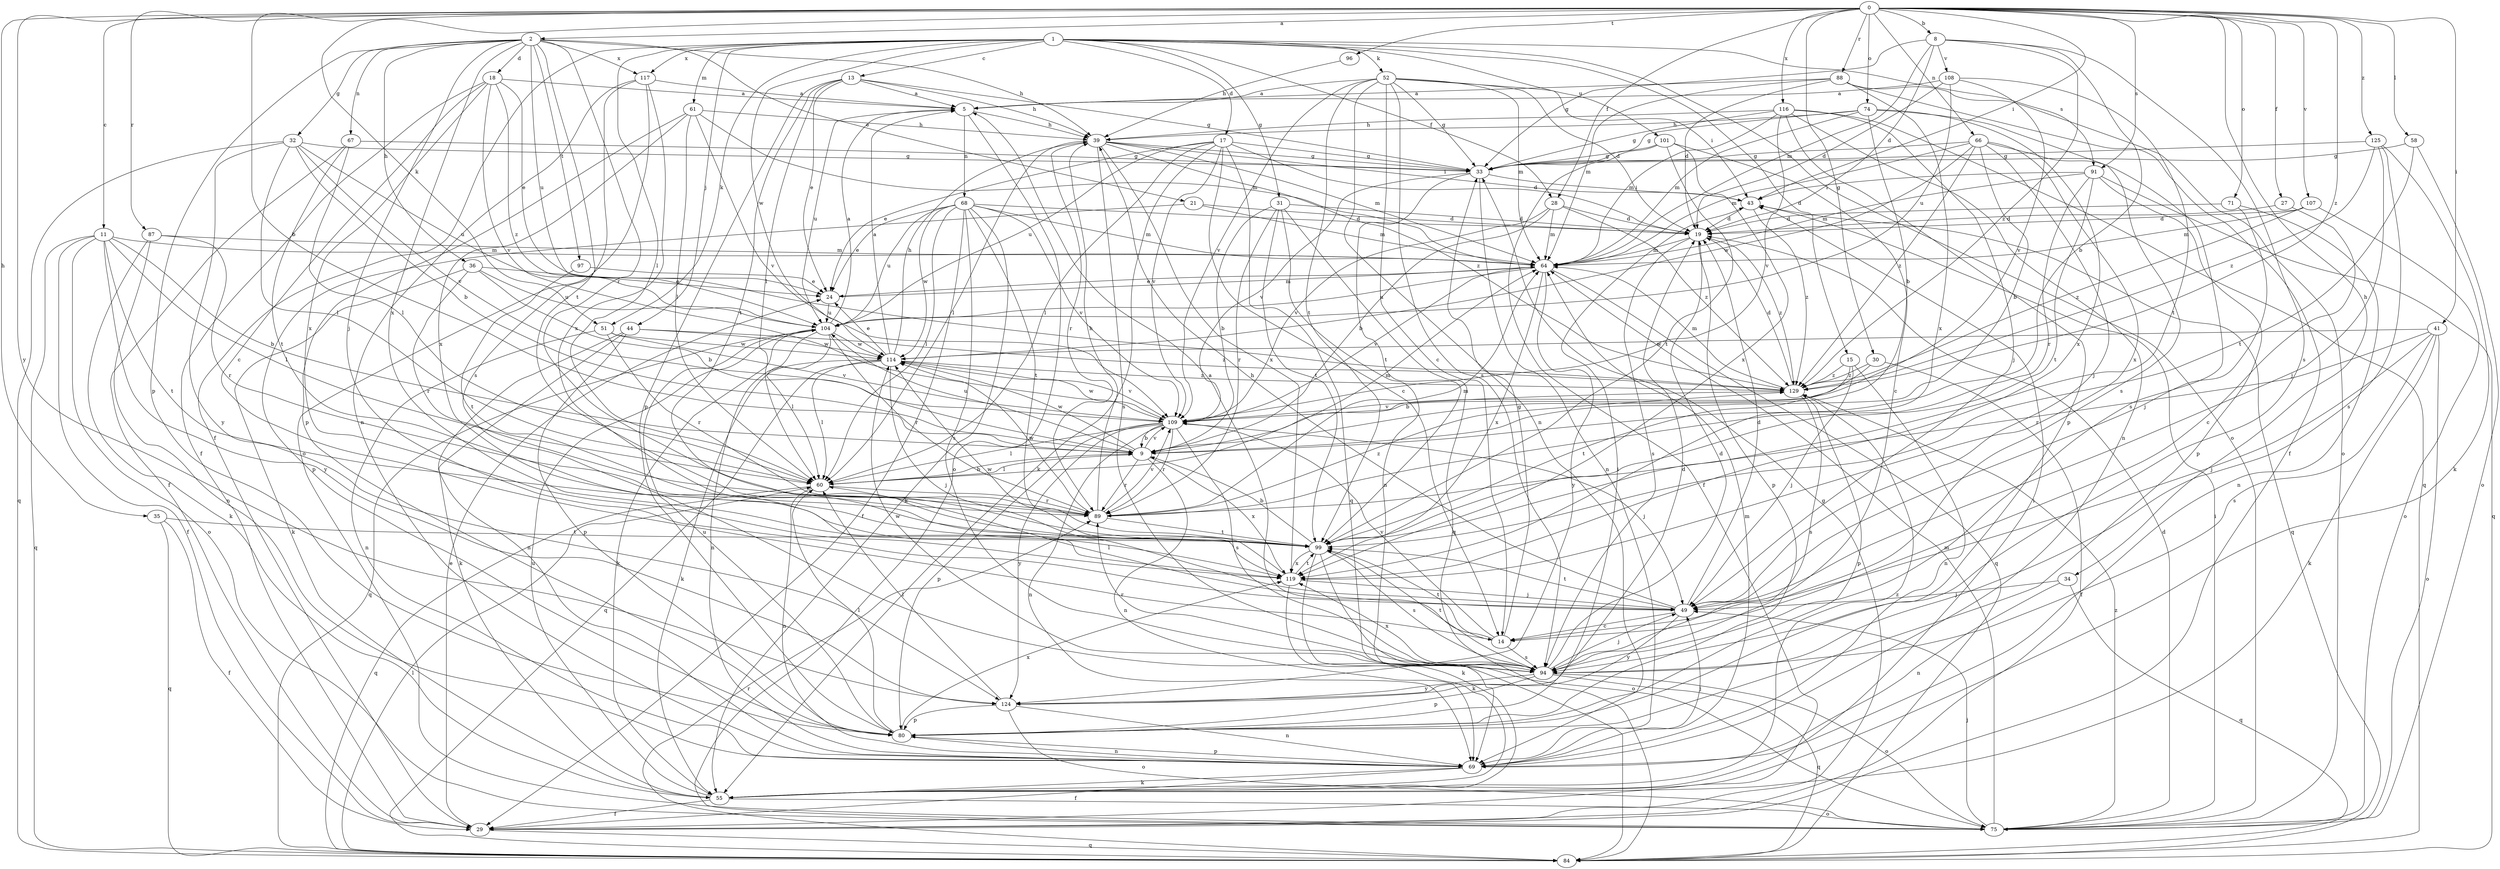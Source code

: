 strict digraph  {
0;
1;
2;
5;
8;
9;
11;
13;
14;
15;
17;
18;
19;
21;
24;
27;
28;
29;
30;
31;
32;
33;
34;
35;
36;
39;
41;
43;
44;
49;
51;
52;
55;
58;
60;
61;
64;
66;
67;
68;
69;
71;
74;
75;
80;
84;
87;
88;
89;
91;
94;
96;
97;
99;
101;
104;
107;
108;
109;
114;
116;
117;
119;
124;
125;
129;
0 -> 2  [label=a];
0 -> 8  [label=b];
0 -> 9  [label=b];
0 -> 11  [label=c];
0 -> 27  [label=f];
0 -> 28  [label=f];
0 -> 30  [label=g];
0 -> 34  [label=h];
0 -> 35  [label=h];
0 -> 41  [label=i];
0 -> 43  [label=i];
0 -> 51  [label=k];
0 -> 58  [label=l];
0 -> 66  [label=n];
0 -> 71  [label=o];
0 -> 74  [label=o];
0 -> 87  [label=r];
0 -> 88  [label=r];
0 -> 91  [label=s];
0 -> 96  [label=t];
0 -> 107  [label=v];
0 -> 116  [label=x];
0 -> 124  [label=y];
0 -> 125  [label=z];
0 -> 129  [label=z];
1 -> 13  [label=c];
1 -> 15  [label=d];
1 -> 17  [label=d];
1 -> 28  [label=f];
1 -> 29  [label=f];
1 -> 31  [label=g];
1 -> 44  [label=j];
1 -> 51  [label=k];
1 -> 52  [label=k];
1 -> 60  [label=l];
1 -> 61  [label=m];
1 -> 75  [label=o];
1 -> 91  [label=s];
1 -> 101  [label=u];
1 -> 114  [label=w];
1 -> 117  [label=x];
2 -> 18  [label=d];
2 -> 21  [label=e];
2 -> 32  [label=g];
2 -> 36  [label=h];
2 -> 39  [label=h];
2 -> 49  [label=j];
2 -> 67  [label=n];
2 -> 80  [label=p];
2 -> 89  [label=r];
2 -> 97  [label=t];
2 -> 99  [label=t];
2 -> 104  [label=u];
2 -> 117  [label=x];
2 -> 119  [label=x];
5 -> 39  [label=h];
5 -> 68  [label=n];
5 -> 75  [label=o];
5 -> 104  [label=u];
8 -> 9  [label=b];
8 -> 19  [label=d];
8 -> 33  [label=g];
8 -> 64  [label=m];
8 -> 94  [label=s];
8 -> 108  [label=v];
8 -> 129  [label=z];
9 -> 60  [label=l];
9 -> 69  [label=n];
9 -> 89  [label=r];
9 -> 104  [label=u];
9 -> 109  [label=v];
9 -> 114  [label=w];
9 -> 119  [label=x];
11 -> 9  [label=b];
11 -> 29  [label=f];
11 -> 60  [label=l];
11 -> 64  [label=m];
11 -> 75  [label=o];
11 -> 84  [label=q];
11 -> 99  [label=t];
11 -> 124  [label=y];
13 -> 5  [label=a];
13 -> 24  [label=e];
13 -> 33  [label=g];
13 -> 39  [label=h];
13 -> 60  [label=l];
13 -> 80  [label=p];
13 -> 99  [label=t];
14 -> 5  [label=a];
14 -> 33  [label=g];
14 -> 94  [label=s];
14 -> 99  [label=t];
14 -> 109  [label=v];
15 -> 49  [label=j];
15 -> 69  [label=n];
15 -> 99  [label=t];
15 -> 129  [label=z];
17 -> 14  [label=c];
17 -> 19  [label=d];
17 -> 24  [label=e];
17 -> 33  [label=g];
17 -> 55  [label=k];
17 -> 60  [label=l];
17 -> 84  [label=q];
17 -> 104  [label=u];
17 -> 109  [label=v];
18 -> 5  [label=a];
18 -> 14  [label=c];
18 -> 24  [label=e];
18 -> 29  [label=f];
18 -> 109  [label=v];
18 -> 119  [label=x];
18 -> 129  [label=z];
19 -> 64  [label=m];
19 -> 80  [label=p];
19 -> 94  [label=s];
19 -> 129  [label=z];
21 -> 19  [label=d];
21 -> 64  [label=m];
21 -> 80  [label=p];
24 -> 64  [label=m];
24 -> 104  [label=u];
27 -> 14  [label=c];
27 -> 19  [label=d];
28 -> 9  [label=b];
28 -> 19  [label=d];
28 -> 64  [label=m];
28 -> 109  [label=v];
28 -> 129  [label=z];
29 -> 24  [label=e];
29 -> 33  [label=g];
29 -> 84  [label=q];
30 -> 9  [label=b];
30 -> 29  [label=f];
30 -> 129  [label=z];
31 -> 9  [label=b];
31 -> 19  [label=d];
31 -> 69  [label=n];
31 -> 84  [label=q];
31 -> 89  [label=r];
31 -> 99  [label=t];
32 -> 9  [label=b];
32 -> 33  [label=g];
32 -> 60  [label=l];
32 -> 84  [label=q];
32 -> 104  [label=u];
32 -> 109  [label=v];
32 -> 124  [label=y];
33 -> 43  [label=i];
33 -> 69  [label=n];
33 -> 99  [label=t];
33 -> 109  [label=v];
34 -> 49  [label=j];
34 -> 69  [label=n];
34 -> 84  [label=q];
35 -> 29  [label=f];
35 -> 84  [label=q];
35 -> 99  [label=t];
36 -> 9  [label=b];
36 -> 24  [label=e];
36 -> 55  [label=k];
36 -> 89  [label=r];
36 -> 104  [label=u];
39 -> 33  [label=g];
39 -> 43  [label=i];
39 -> 60  [label=l];
39 -> 64  [label=m];
39 -> 89  [label=r];
39 -> 94  [label=s];
39 -> 119  [label=x];
39 -> 129  [label=z];
41 -> 49  [label=j];
41 -> 55  [label=k];
41 -> 75  [label=o];
41 -> 89  [label=r];
41 -> 94  [label=s];
41 -> 114  [label=w];
43 -> 19  [label=d];
43 -> 84  [label=q];
43 -> 129  [label=z];
44 -> 55  [label=k];
44 -> 69  [label=n];
44 -> 80  [label=p];
44 -> 114  [label=w];
44 -> 129  [label=z];
49 -> 14  [label=c];
49 -> 19  [label=d];
49 -> 39  [label=h];
49 -> 60  [label=l];
49 -> 99  [label=t];
49 -> 124  [label=y];
51 -> 69  [label=n];
51 -> 89  [label=r];
51 -> 109  [label=v];
51 -> 114  [label=w];
52 -> 5  [label=a];
52 -> 14  [label=c];
52 -> 19  [label=d];
52 -> 33  [label=g];
52 -> 43  [label=i];
52 -> 64  [label=m];
52 -> 69  [label=n];
52 -> 94  [label=s];
52 -> 99  [label=t];
52 -> 109  [label=v];
55 -> 29  [label=f];
55 -> 43  [label=i];
55 -> 75  [label=o];
55 -> 104  [label=u];
55 -> 129  [label=z];
58 -> 33  [label=g];
58 -> 75  [label=o];
58 -> 99  [label=t];
60 -> 9  [label=b];
60 -> 64  [label=m];
60 -> 69  [label=n];
60 -> 84  [label=q];
60 -> 89  [label=r];
61 -> 39  [label=h];
61 -> 60  [label=l];
61 -> 64  [label=m];
61 -> 80  [label=p];
61 -> 109  [label=v];
61 -> 119  [label=x];
64 -> 24  [label=e];
64 -> 84  [label=q];
64 -> 104  [label=u];
64 -> 109  [label=v];
64 -> 119  [label=x];
64 -> 124  [label=y];
66 -> 9  [label=b];
66 -> 33  [label=g];
66 -> 49  [label=j];
66 -> 64  [label=m];
66 -> 94  [label=s];
66 -> 114  [label=w];
66 -> 119  [label=x];
66 -> 129  [label=z];
67 -> 29  [label=f];
67 -> 33  [label=g];
67 -> 60  [label=l];
67 -> 99  [label=t];
68 -> 19  [label=d];
68 -> 24  [label=e];
68 -> 29  [label=f];
68 -> 55  [label=k];
68 -> 60  [label=l];
68 -> 64  [label=m];
68 -> 94  [label=s];
68 -> 99  [label=t];
68 -> 104  [label=u];
68 -> 109  [label=v];
68 -> 114  [label=w];
69 -> 29  [label=f];
69 -> 49  [label=j];
69 -> 55  [label=k];
69 -> 64  [label=m];
69 -> 80  [label=p];
71 -> 19  [label=d];
71 -> 49  [label=j];
71 -> 69  [label=n];
74 -> 9  [label=b];
74 -> 33  [label=g];
74 -> 39  [label=h];
74 -> 64  [label=m];
74 -> 94  [label=s];
74 -> 119  [label=x];
75 -> 19  [label=d];
75 -> 43  [label=i];
75 -> 49  [label=j];
75 -> 64  [label=m];
75 -> 129  [label=z];
80 -> 43  [label=i];
80 -> 60  [label=l];
80 -> 69  [label=n];
80 -> 104  [label=u];
80 -> 119  [label=x];
84 -> 60  [label=l];
84 -> 89  [label=r];
87 -> 55  [label=k];
87 -> 64  [label=m];
87 -> 69  [label=n];
87 -> 89  [label=r];
88 -> 5  [label=a];
88 -> 19  [label=d];
88 -> 29  [label=f];
88 -> 64  [label=m];
88 -> 75  [label=o];
88 -> 119  [label=x];
89 -> 39  [label=h];
89 -> 64  [label=m];
89 -> 99  [label=t];
89 -> 109  [label=v];
89 -> 114  [label=w];
89 -> 129  [label=z];
91 -> 43  [label=i];
91 -> 64  [label=m];
91 -> 80  [label=p];
91 -> 84  [label=q];
91 -> 89  [label=r];
91 -> 99  [label=t];
94 -> 19  [label=d];
94 -> 49  [label=j];
94 -> 75  [label=o];
94 -> 80  [label=p];
94 -> 84  [label=q];
94 -> 89  [label=r];
94 -> 99  [label=t];
94 -> 114  [label=w];
94 -> 119  [label=x];
94 -> 124  [label=y];
96 -> 39  [label=h];
97 -> 24  [label=e];
97 -> 99  [label=t];
99 -> 9  [label=b];
99 -> 55  [label=k];
99 -> 75  [label=o];
99 -> 94  [label=s];
99 -> 119  [label=x];
101 -> 14  [label=c];
101 -> 29  [label=f];
101 -> 33  [label=g];
101 -> 99  [label=t];
101 -> 119  [label=x];
104 -> 5  [label=a];
104 -> 55  [label=k];
104 -> 60  [label=l];
104 -> 69  [label=n];
104 -> 84  [label=q];
104 -> 89  [label=r];
104 -> 114  [label=w];
107 -> 19  [label=d];
107 -> 64  [label=m];
107 -> 75  [label=o];
107 -> 129  [label=z];
108 -> 5  [label=a];
108 -> 19  [label=d];
108 -> 99  [label=t];
108 -> 104  [label=u];
108 -> 109  [label=v];
109 -> 9  [label=b];
109 -> 49  [label=j];
109 -> 60  [label=l];
109 -> 69  [label=n];
109 -> 80  [label=p];
109 -> 89  [label=r];
109 -> 94  [label=s];
109 -> 114  [label=w];
109 -> 124  [label=y];
114 -> 5  [label=a];
114 -> 24  [label=e];
114 -> 39  [label=h];
114 -> 49  [label=j];
114 -> 55  [label=k];
114 -> 60  [label=l];
114 -> 84  [label=q];
114 -> 109  [label=v];
114 -> 129  [label=z];
116 -> 33  [label=g];
116 -> 39  [label=h];
116 -> 49  [label=j];
116 -> 64  [label=m];
116 -> 69  [label=n];
116 -> 80  [label=p];
116 -> 84  [label=q];
116 -> 109  [label=v];
117 -> 5  [label=a];
117 -> 69  [label=n];
117 -> 75  [label=o];
117 -> 94  [label=s];
117 -> 119  [label=x];
119 -> 49  [label=j];
119 -> 55  [label=k];
119 -> 99  [label=t];
119 -> 114  [label=w];
124 -> 19  [label=d];
124 -> 60  [label=l];
124 -> 69  [label=n];
124 -> 75  [label=o];
124 -> 80  [label=p];
125 -> 33  [label=g];
125 -> 49  [label=j];
125 -> 55  [label=k];
125 -> 94  [label=s];
125 -> 129  [label=z];
129 -> 19  [label=d];
129 -> 64  [label=m];
129 -> 80  [label=p];
129 -> 94  [label=s];
129 -> 109  [label=v];
}
